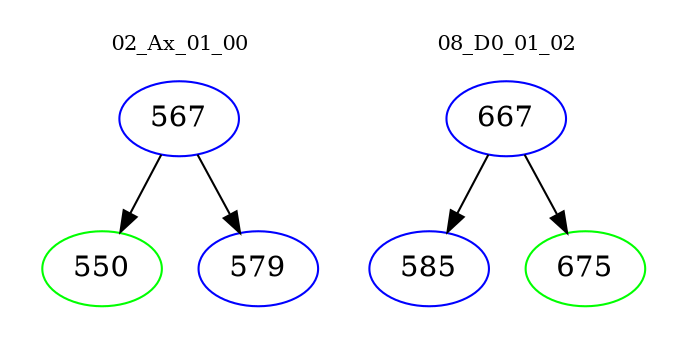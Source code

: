 digraph{
subgraph cluster_0 {
color = white
label = "02_Ax_01_00";
fontsize=10;
T0_567 [label="567", color="blue"]
T0_567 -> T0_550 [color="black"]
T0_550 [label="550", color="green"]
T0_567 -> T0_579 [color="black"]
T0_579 [label="579", color="blue"]
}
subgraph cluster_1 {
color = white
label = "08_D0_01_02";
fontsize=10;
T1_667 [label="667", color="blue"]
T1_667 -> T1_585 [color="black"]
T1_585 [label="585", color="blue"]
T1_667 -> T1_675 [color="black"]
T1_675 [label="675", color="green"]
}
}
